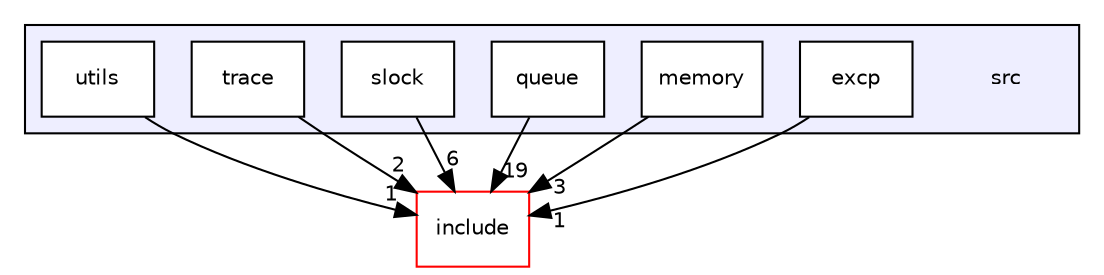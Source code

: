 digraph "src" {
  compound=true
  node [ fontsize="10", fontname="Helvetica"];
  edge [ labelfontsize="10", labelfontname="Helvetica"];
  subgraph clusterdir_68267d1309a1af8e8297ef4c3efbcdba {
    graph [ bgcolor="#eeeeff", pencolor="black", label="" URL="dir_68267d1309a1af8e8297ef4c3efbcdba.html"];
    dir_68267d1309a1af8e8297ef4c3efbcdba [shape=plaintext label="src"];
  dir_27369d925af25fde1a8c43aa3935a0a7 [shape=box label="excp" fillcolor="white" style="filled" URL="dir_27369d925af25fde1a8c43aa3935a0a7.html"];
  dir_94d7edf6f8f3d9af5fd63c44172da41c [shape=box label="memory" fillcolor="white" style="filled" URL="dir_94d7edf6f8f3d9af5fd63c44172da41c.html"];
  dir_b932d720ae4455b3a35ba932c1ee98d1 [shape=box label="queue" fillcolor="white" style="filled" URL="dir_b932d720ae4455b3a35ba932c1ee98d1.html"];
  dir_0facf70c611ccf2a86938a1c0bbe5156 [shape=box label="slock" fillcolor="white" style="filled" URL="dir_0facf70c611ccf2a86938a1c0bbe5156.html"];
  dir_25ba0ccffb7c494f6d8d3b9b0f08d621 [shape=box label="trace" fillcolor="white" style="filled" URL="dir_25ba0ccffb7c494f6d8d3b9b0f08d621.html"];
  dir_313caf1132e152dd9b58bea13a4052ca [shape=box label="utils" fillcolor="white" style="filled" URL="dir_313caf1132e152dd9b58bea13a4052ca.html"];
  }
  dir_d44c64559bbebec7f509842c48db8b23 [shape=box label="include" fillcolor="white" style="filled" color="red" URL="dir_d44c64559bbebec7f509842c48db8b23.html"];
  dir_27369d925af25fde1a8c43aa3935a0a7->dir_d44c64559bbebec7f509842c48db8b23 [headlabel="1", labeldistance=1.5 headhref="dir_000028_000021.html"];
  dir_0facf70c611ccf2a86938a1c0bbe5156->dir_d44c64559bbebec7f509842c48db8b23 [headlabel="6", labeldistance=1.5 headhref="dir_000024_000021.html"];
  dir_94d7edf6f8f3d9af5fd63c44172da41c->dir_d44c64559bbebec7f509842c48db8b23 [headlabel="3", labeldistance=1.5 headhref="dir_000030_000021.html"];
  dir_b932d720ae4455b3a35ba932c1ee98d1->dir_d44c64559bbebec7f509842c48db8b23 [headlabel="19", labeldistance=1.5 headhref="dir_000022_000021.html"];
  dir_25ba0ccffb7c494f6d8d3b9b0f08d621->dir_d44c64559bbebec7f509842c48db8b23 [headlabel="2", labeldistance=1.5 headhref="dir_000026_000021.html"];
  dir_313caf1132e152dd9b58bea13a4052ca->dir_d44c64559bbebec7f509842c48db8b23 [headlabel="1", labeldistance=1.5 headhref="dir_000032_000021.html"];
}
